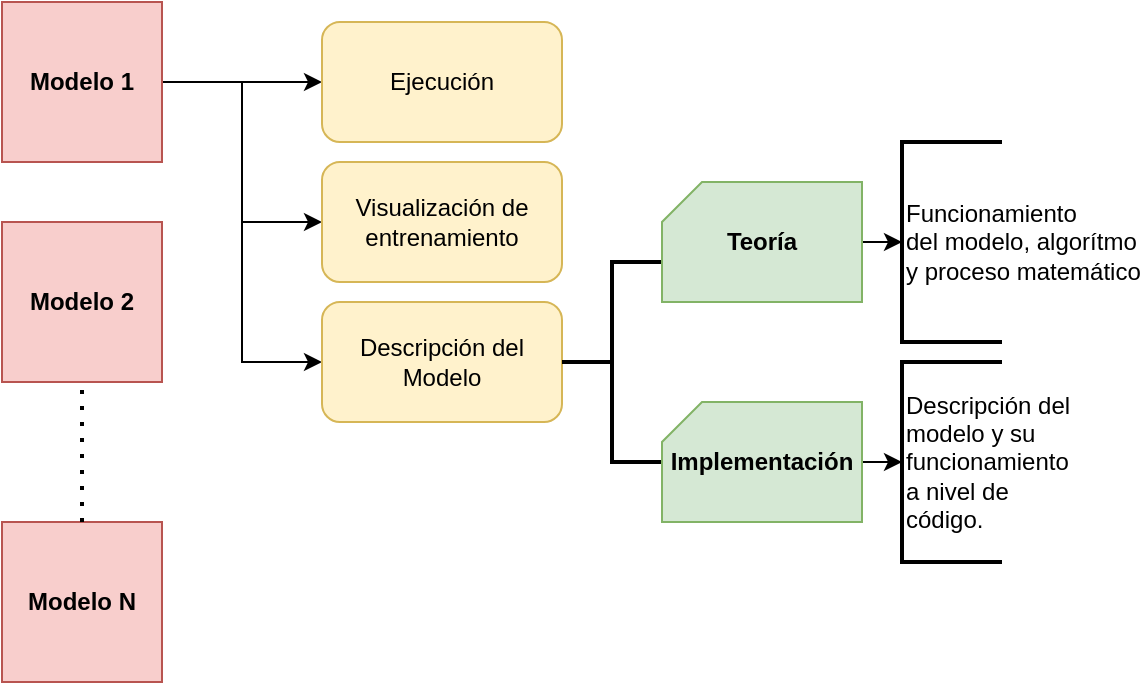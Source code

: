 <mxfile version="13.5.7" type="device"><diagram id="Ci1GGabJgzh18CvtTLgJ" name="Page-1"><mxGraphModel dx="868" dy="413" grid="1" gridSize="10" guides="1" tooltips="1" connect="1" arrows="1" fold="1" page="1" pageScale="1" pageWidth="1169" pageHeight="827" math="0" shadow="0"><root><mxCell id="0"/><mxCell id="1" parent="0"/><mxCell id="ubp10YQzRZjmYSLqfXeV-5" style="edgeStyle=orthogonalEdgeStyle;rounded=0;orthogonalLoop=1;jettySize=auto;html=1;exitX=1;exitY=0.5;exitDx=0;exitDy=0;entryX=0;entryY=0.5;entryDx=0;entryDy=0;" edge="1" parent="1" source="ubp10YQzRZjmYSLqfXeV-1" target="ubp10YQzRZjmYSLqfXeV-2"><mxGeometry relative="1" as="geometry"/></mxCell><mxCell id="ubp10YQzRZjmYSLqfXeV-7" style="edgeStyle=orthogonalEdgeStyle;rounded=0;orthogonalLoop=1;jettySize=auto;html=1;exitX=1;exitY=0.5;exitDx=0;exitDy=0;entryX=0;entryY=0.5;entryDx=0;entryDy=0;" edge="1" parent="1" source="ubp10YQzRZjmYSLqfXeV-1" target="ubp10YQzRZjmYSLqfXeV-3"><mxGeometry relative="1" as="geometry"/></mxCell><mxCell id="ubp10YQzRZjmYSLqfXeV-8" style="edgeStyle=orthogonalEdgeStyle;rounded=0;orthogonalLoop=1;jettySize=auto;html=1;exitX=1;exitY=0.5;exitDx=0;exitDy=0;entryX=0;entryY=0.5;entryDx=0;entryDy=0;" edge="1" parent="1" source="ubp10YQzRZjmYSLqfXeV-1" target="ubp10YQzRZjmYSLqfXeV-4"><mxGeometry relative="1" as="geometry"/></mxCell><mxCell id="ubp10YQzRZjmYSLqfXeV-1" value="&lt;b&gt;Modelo 1&lt;/b&gt;" style="whiteSpace=wrap;html=1;aspect=fixed;fillColor=#f8cecc;strokeColor=#b85450;" vertex="1" parent="1"><mxGeometry x="80" y="40" width="80" height="80" as="geometry"/></mxCell><mxCell id="ubp10YQzRZjmYSLqfXeV-2" value="Ejecución" style="rounded=1;whiteSpace=wrap;html=1;fillColor=#fff2cc;strokeColor=#d6b656;" vertex="1" parent="1"><mxGeometry x="240" y="50" width="120" height="60" as="geometry"/></mxCell><mxCell id="ubp10YQzRZjmYSLqfXeV-3" value="Visualización de entrenamiento" style="rounded=1;whiteSpace=wrap;html=1;fillColor=#fff2cc;strokeColor=#d6b656;" vertex="1" parent="1"><mxGeometry x="240" y="120" width="120" height="60" as="geometry"/></mxCell><mxCell id="ubp10YQzRZjmYSLqfXeV-4" value="Descripción del Modelo" style="rounded=1;whiteSpace=wrap;html=1;fillColor=#fff2cc;strokeColor=#d6b656;" vertex="1" parent="1"><mxGeometry x="240" y="190" width="120" height="60" as="geometry"/></mxCell><mxCell id="ubp10YQzRZjmYSLqfXeV-9" value="" style="strokeWidth=2;html=1;shape=mxgraph.flowchart.annotation_2;align=left;labelPosition=right;pointerEvents=1;" vertex="1" parent="1"><mxGeometry x="360" y="170" width="50" height="100" as="geometry"/></mxCell><mxCell id="ubp10YQzRZjmYSLqfXeV-15" style="edgeStyle=orthogonalEdgeStyle;rounded=0;orthogonalLoop=1;jettySize=auto;html=1;exitX=1;exitY=0.5;exitDx=0;exitDy=0;exitPerimeter=0;entryX=0;entryY=0.5;entryDx=0;entryDy=0;entryPerimeter=0;" edge="1" parent="1" source="ubp10YQzRZjmYSLqfXeV-11" target="ubp10YQzRZjmYSLqfXeV-13"><mxGeometry relative="1" as="geometry"/></mxCell><mxCell id="ubp10YQzRZjmYSLqfXeV-11" value="&lt;b&gt;Teoría&lt;/b&gt;" style="verticalLabelPosition=middle;verticalAlign=middle;html=1;shape=card;whiteSpace=wrap;size=20;arcSize=12;fillColor=#d5e8d4;strokeColor=#82b366;labelPosition=center;align=center;" vertex="1" parent="1"><mxGeometry x="410" y="130" width="100" height="60" as="geometry"/></mxCell><mxCell id="ubp10YQzRZjmYSLqfXeV-16" style="edgeStyle=orthogonalEdgeStyle;rounded=0;orthogonalLoop=1;jettySize=auto;html=1;exitX=1;exitY=0.5;exitDx=0;exitDy=0;exitPerimeter=0;entryX=0;entryY=0.5;entryDx=0;entryDy=0;entryPerimeter=0;" edge="1" parent="1" source="ubp10YQzRZjmYSLqfXeV-12" target="ubp10YQzRZjmYSLqfXeV-14"><mxGeometry relative="1" as="geometry"/></mxCell><mxCell id="ubp10YQzRZjmYSLqfXeV-12" value="&lt;b&gt;Implementación&lt;/b&gt;" style="verticalLabelPosition=middle;verticalAlign=middle;html=1;shape=card;whiteSpace=wrap;size=20;arcSize=12;fillColor=#d5e8d4;strokeColor=#82b366;labelPosition=center;align=center;" vertex="1" parent="1"><mxGeometry x="410" y="240" width="100" height="60" as="geometry"/></mxCell><mxCell id="ubp10YQzRZjmYSLqfXeV-13" value="Funcionamiento&lt;br&gt;del modelo, algorítmo&lt;br&gt;y proceso matemático" style="strokeWidth=2;html=1;shape=mxgraph.flowchart.annotation_1;align=left;pointerEvents=1;" vertex="1" parent="1"><mxGeometry x="530" y="110" width="50" height="100" as="geometry"/></mxCell><mxCell id="ubp10YQzRZjmYSLqfXeV-14" value="&lt;div class=&quot;O0&quot; style=&quot;margin-top: 0pt ; margin-bottom: 0pt ; margin-left: 0.38in ; text-indent: -0.38in&quot;&gt;Descripción del&amp;nbsp;&lt;/div&gt;&lt;div class=&quot;O0&quot; style=&quot;margin-top: 0pt ; margin-bottom: 0pt ; margin-left: 0.38in ; text-indent: -0.38in&quot;&gt;modelo y su&amp;nbsp;&lt;/div&gt;&lt;div class=&quot;O0&quot; style=&quot;margin-top: 0pt ; margin-bottom: 0pt ; margin-left: 0.38in ; text-indent: -0.38in&quot;&gt;funcionamiento&amp;nbsp;&lt;/div&gt;&lt;div class=&quot;O0&quot; style=&quot;margin-top: 0pt ; margin-bottom: 0pt ; margin-left: 0.38in ; text-indent: -0.38in&quot;&gt;a nivel de&lt;/div&gt;&lt;div class=&quot;O0&quot; style=&quot;margin-top: 0pt ; margin-bottom: 0pt ; margin-left: 0.38in ; text-indent: -0.38in&quot;&gt;código.&lt;/div&gt;" style="strokeWidth=2;html=1;shape=mxgraph.flowchart.annotation_1;align=left;pointerEvents=1;" vertex="1" parent="1"><mxGeometry x="530" y="220" width="50" height="100" as="geometry"/></mxCell><mxCell id="ubp10YQzRZjmYSLqfXeV-17" value="&lt;b&gt;Modelo 2&lt;/b&gt;" style="whiteSpace=wrap;html=1;aspect=fixed;fillColor=#f8cecc;strokeColor=#b85450;" vertex="1" parent="1"><mxGeometry x="80" y="150" width="80" height="80" as="geometry"/></mxCell><mxCell id="ubp10YQzRZjmYSLqfXeV-18" value="&lt;b&gt;Modelo N&lt;/b&gt;" style="whiteSpace=wrap;html=1;aspect=fixed;fillColor=#f8cecc;strokeColor=#b85450;" vertex="1" parent="1"><mxGeometry x="80" y="300" width="80" height="80" as="geometry"/></mxCell><mxCell id="ubp10YQzRZjmYSLqfXeV-22" value="" style="endArrow=none;dashed=1;html=1;dashPattern=1 3;strokeWidth=2;entryX=0.5;entryY=1;entryDx=0;entryDy=0;exitX=0.5;exitY=0;exitDx=0;exitDy=0;" edge="1" parent="1" source="ubp10YQzRZjmYSLqfXeV-18" target="ubp10YQzRZjmYSLqfXeV-17"><mxGeometry width="50" height="50" relative="1" as="geometry"><mxPoint x="120" y="290" as="sourcePoint"/><mxPoint x="160" y="240" as="targetPoint"/></mxGeometry></mxCell></root></mxGraphModel></diagram></mxfile>